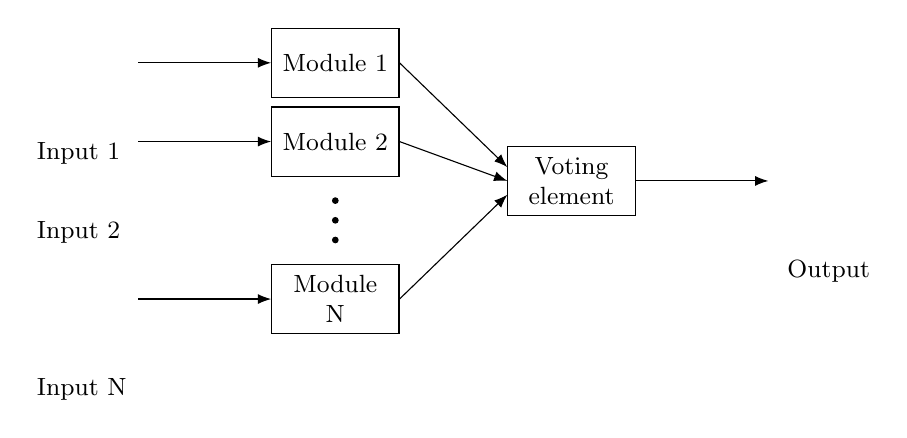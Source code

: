 \begin{tikzpicture}[
	textbox/.style={font=\small, draw, text width=40, minimum height=25, inner sep=3, align=center},
	circ/.style={circle, draw, minimum width=2, minimum height=2, inner sep=0, fill, align=center}
]
\node[textbox] (mod1) at (0, 1) {Module 1};
\node[textbox] (mod2) at (0, 0) {Module 2};
\node[textbox] (mod3) at (0,-2) {Module N};
\node[circ] at (0,-0.75) {};
\node[circ] at (0,-1) {};
\node[circ] at (0,-1.25) {};

\node[textbox] (vote) at (3,-0.5) {Voting\\element};

\draw[Latex-]  (mod1) -- ++(-2.5,0) node[above right=-2] {\small Input 1};
\draw[Latex-]  (mod2) -- ++(-2.5,0) node[above right=-2] {\small Input 2};
\draw[Latex-]  (mod3) -- ++(-2.5,0) node[above right=-2] {\small Input N};

\draw[-Latex]  (vote) -- ++(2.5,0) node[above left=-2] {\small Output};
\draw[-Latex]  (mod2.east) -- (vote.west);
\draw[-Latex]  (mod1.east) -- ([yshift=5]vote.west);
\draw[-Latex]  (mod3.east) -- ([yshift=-5]vote.west);
\end{tikzpicture}